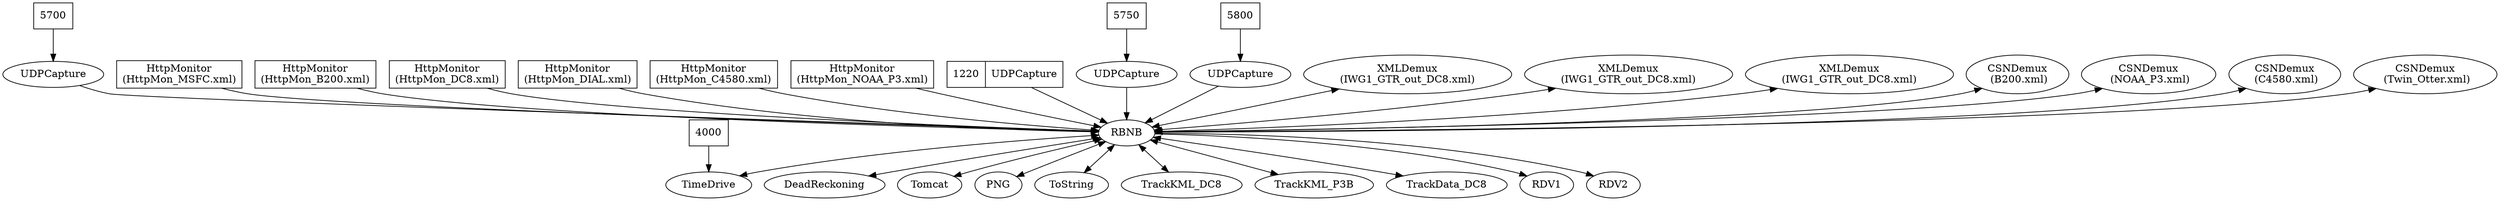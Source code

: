 digraph p3third {
	// Graph defines
	center="true";
	orientation="portrait";
//	ratio="auto";
//	page="8.5,11";
//	nodesep=.05;
//	fontsize="6";
//	constraint="false";
	comment="Third pass at matching the PDF";
	
	// Node definitions
	port5700 [shape=box, label="5700"];
	port5750 [shape=box, label="5750"]
	port5800 [shape=box, label="5800"];
	httpmon1 [shape=box, label="HttpMonitor\n(HttpMon_MSFC.xml)"];
	httpmon2 [shape=box, label="HttpMonitor\n(HttpMon_B200.xml)"];
	httpmon3 [shape=box, label="HttpMonitor\n(HttpMon_DC8.xml)"];
	httpmon4 [shape=box, label="HttpMonitor\n(HttpMon_DIAL.xml)"];
	httpmon5 [shape=box, label="HttpMonitor\n(HttpMon_C4580.xml)"];
	httpmon6 [shape=box, label="HttpMonitor\n(HttpMon_NOAA_P3.xml)"];

	port4000 [shape=box, label="4000"];
	portXXXX [shape=record,label="<f0>1220|<f1>UDPCapture"];
	udpcapture1 [label="UDPCapture"];
	udpcapture2 [label="UDPCapture"];
	udpcapture3 [label="UDPCapture"];
	xmldemux1 [label="XMLDemux\n(IWG1_GTR_out_DC8.xml)"]
	xmldemux2 [label="XMLDemux\n(IWG1_GTR_out_DC8.xml)"]
	xmldemux3 [label="XMLDemux\n(IWG1_GTR_out_DC8.xml)"]
	csndemux1 [label="CSNDemux\n (B200.xml)"]
	csndemux2 [label="CSNDemux\n (NOAA_P3.xml)"]
	csndemux3 [label="CSNDemux\n (C4580.xml)"]
	csndemux4 [label="CSNDemux\n (Twin_Otter.xml)"]
	
	// Define the graph
	// Input-only links (into rbnb)
	portXXXX -> RBNB;
	port5700 -> udpcapture1 -> RBNB;
	port5750-> udpcapture2 -> RBNB;
	port5800 -> udpcapture3 -> RBNB;
	httpmon1 -> RBNB;
	httpmon2 -> RBNB;
	httpmon3 -> RBNB;
	httpmon4 -> RBNB;
	httpmon5 -> RBNB;
	httpmon6 -> RBNB;
	port4000 ->  TimeDrive;
	
	// Denote bidirectional links
	edge [dir="both"];
	RBNB -> DeadReckoning;
	RBNB -> Tomcat;
	RBNB -> PNG;
	RBNB -> ToString;
	RBNB -> TimeDrive;
	RBNB -> TrackKML_DC8;
	RBNB -> TrackKML_P3B;
	RBNB -> TrackData_DC8;
	
	xmldemux1 -> RBNB;
	xmldemux2 -> RBNB;
	xmldemux3 -> RBNB;
	csndemux1 -> RBNB;
	csndemux2 -> RBNB;
	csndemux3 -> RBNB;
	csndemux4 -> RBNB;
	
	// RDV links are sink-only, show differently
	edge [dir="head"];
	RBNB -> RDV1;
	RBNB -> RDV2;
}